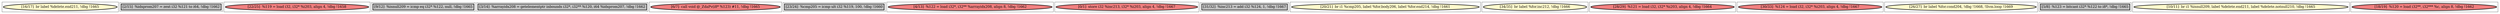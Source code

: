 
digraph G {





subgraph cluster16 {


node6305 [penwidth=3.0,fontsize=20,fillcolor=lemonchiffon,label="[16/17]  br label %delete.end211, !dbg !1665",shape=ellipse,style=filled ]



}

subgraph cluster17 {


node6306 [penwidth=3.0,fontsize=20,fillcolor=grey,label="[2/15]  %idxprom207 = zext i32 %121 to i64, !dbg !1662",shape=rectangle,style=filled ]



}

subgraph cluster4 {


node6293 [penwidth=3.0,fontsize=20,fillcolor=lightcoral,label="[22/25]  %119 = load i32, i32* %i203, align 4, !dbg !1658",shape=ellipse,style=filled ]



}

subgraph cluster3 {


node6292 [penwidth=3.0,fontsize=20,fillcolor=grey,label="[9/12]  %isnull209 = icmp eq i32* %122, null, !dbg !1665",shape=rectangle,style=filled ]



}

subgraph cluster2 {


node6291 [penwidth=3.0,fontsize=20,fillcolor=grey,label="[3/14]  %arrayidx208 = getelementptr inbounds i32*, i32** %120, i64 %idxprom207, !dbg !1662",shape=rectangle,style=filled ]



}

subgraph cluster1 {


node6290 [penwidth=3.0,fontsize=20,fillcolor=lightcoral,label="[6/7]  call void @_ZdaPv(i8* %123) #11, !dbg !1665",shape=ellipse,style=filled ]



}

subgraph cluster12 {


node6301 [penwidth=3.0,fontsize=20,fillcolor=grey,label="[23/24]  %cmp205 = icmp ult i32 %119, 100, !dbg !1660",shape=rectangle,style=filled ]



}

subgraph cluster5 {


node6294 [penwidth=3.0,fontsize=20,fillcolor=lightcoral,label="[4/13]  %122 = load i32*, i32** %arrayidx208, align 8, !dbg !1662",shape=ellipse,style=filled ]



}

subgraph cluster0 {


node6289 [penwidth=3.0,fontsize=20,fillcolor=lightcoral,label="[0/1]  store i32 %inc213, i32* %i203, align 4, !dbg !1667",shape=ellipse,style=filled ]



}

subgraph cluster6 {


node6295 [penwidth=3.0,fontsize=20,fillcolor=grey,label="[31/32]  %inc213 = add i32 %124, 1, !dbg !1667",shape=rectangle,style=filled ]



}

subgraph cluster14 {


node6303 [penwidth=3.0,fontsize=20,fillcolor=lemonchiffon,label="[20/21]  br i1 %cmp205, label %for.body206, label %for.end214, !dbg !1661",shape=ellipse,style=filled ]



}

subgraph cluster7 {


node6296 [penwidth=3.0,fontsize=20,fillcolor=lemonchiffon,label="[34/35]  br label %for.inc212, !dbg !1666",shape=ellipse,style=filled ]



}

subgraph cluster8 {


node6297 [penwidth=3.0,fontsize=20,fillcolor=lightcoral,label="[28/29]  %121 = load i32, i32* %i203, align 4, !dbg !1664",shape=ellipse,style=filled ]



}

subgraph cluster9 {


node6298 [penwidth=3.0,fontsize=20,fillcolor=lightcoral,label="[30/33]  %124 = load i32, i32* %i203, align 4, !dbg !1667",shape=ellipse,style=filled ]



}

subgraph cluster10 {


node6299 [penwidth=3.0,fontsize=20,fillcolor=lemonchiffon,label="[26/27]  br label %for.cond204, !dbg !1668, !llvm.loop !1669",shape=ellipse,style=filled ]



}

subgraph cluster11 {


node6300 [penwidth=3.0,fontsize=20,fillcolor=grey,label="[5/8]  %123 = bitcast i32* %122 to i8*, !dbg !1665",shape=rectangle,style=filled ]



}

subgraph cluster13 {


node6302 [penwidth=3.0,fontsize=20,fillcolor=lemonchiffon,label="[10/11]  br i1 %isnull209, label %delete.end211, label %delete.notnull210, !dbg !1665",shape=ellipse,style=filled ]



}

subgraph cluster15 {


node6304 [penwidth=3.0,fontsize=20,fillcolor=lightcoral,label="[18/19]  %120 = load i32**, i32*** %c, align 8, !dbg !1662",shape=ellipse,style=filled ]



}

}
